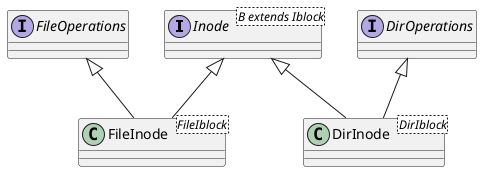 @startuml
'https://plantuml.com/class-diagram

interface Inode<B extends Iblock>
interface FileOperations
interface DirOperations
class FileInode<FileIblock>
class DirInode<DirIblock>

Inode <|-- FileInode
FileOperations <|-- FileInode
Inode <|-- DirInode
DirOperations <|-- DirInode

@enduml
